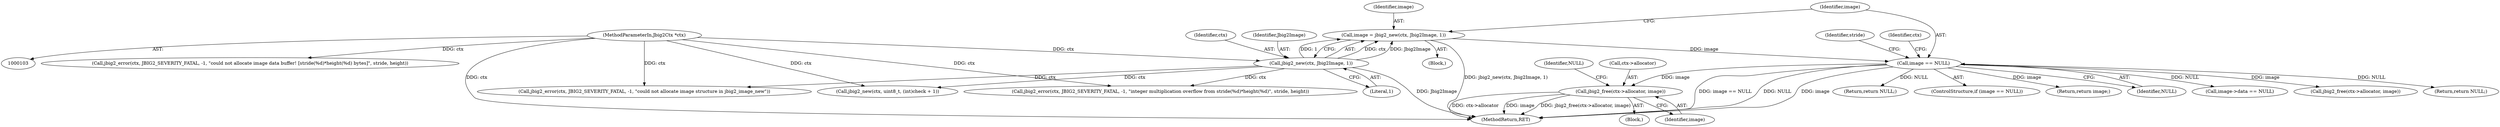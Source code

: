 digraph "0_ghostscript_e698d5c11d27212aa1098bc5b1673a3378563092_5@API" {
"1000163" [label="(Call,jbig2_free(ctx->allocator, image))"];
"1000118" [label="(Call,image == NULL)"];
"1000111" [label="(Call,image = jbig2_new(ctx, Jbig2Image, 1))"];
"1000113" [label="(Call,jbig2_new(ctx, Jbig2Image, 1))"];
"1000104" [label="(MethodParameterIn,Jbig2Ctx *ctx)"];
"1000154" [label="(Block,)"];
"1000128" [label="(Return,return NULL;)"];
"1000168" [label="(Return,return NULL;)"];
"1000189" [label="(Call,jbig2_error(ctx, JBIG2_SEVERITY_FATAL, -1, \"could not allocate image data buffer! [stride(%d)*height(%d) bytes]\", stride, height))"];
"1000112" [label="(Identifier,image)"];
"1000119" [label="(Identifier,image)"];
"1000163" [label="(Call,jbig2_free(ctx->allocator, image))"];
"1000117" [label="(ControlStructure,if (image == NULL))"];
"1000155" [label="(Call,jbig2_error(ctx, JBIG2_SEVERITY_FATAL, -1, \"integer multiplication overflow from stride(%d)*height(%d)\", stride, height))"];
"1000169" [label="(Identifier,NULL)"];
"1000122" [label="(Call,jbig2_error(ctx, JBIG2_SEVERITY_FATAL, -1, \"could not allocate image structure in jbig2_image_new\"))"];
"1000224" [label="(Return,return image;)"];
"1000226" [label="(MethodReturn,RET)"];
"1000120" [label="(Identifier,NULL)"];
"1000113" [label="(Call,jbig2_new(ctx, Jbig2Image, 1))"];
"1000174" [label="(Call,jbig2_new(ctx, uint8_t, (int)check + 1))"];
"1000131" [label="(Identifier,stride)"];
"1000104" [label="(MethodParameterIn,Jbig2Ctx *ctx)"];
"1000107" [label="(Block,)"];
"1000116" [label="(Literal,1)"];
"1000164" [label="(Call,ctx->allocator)"];
"1000118" [label="(Call,image == NULL)"];
"1000115" [label="(Identifier,Jbig2Image)"];
"1000114" [label="(Identifier,ctx)"];
"1000123" [label="(Identifier,ctx)"];
"1000167" [label="(Identifier,image)"];
"1000183" [label="(Call,image->data == NULL)"];
"1000111" [label="(Call,image = jbig2_new(ctx, Jbig2Image, 1))"];
"1000197" [label="(Call,jbig2_free(ctx->allocator, image))"];
"1000163" -> "1000154"  [label="AST: "];
"1000163" -> "1000167"  [label="CFG: "];
"1000164" -> "1000163"  [label="AST: "];
"1000167" -> "1000163"  [label="AST: "];
"1000169" -> "1000163"  [label="CFG: "];
"1000163" -> "1000226"  [label="DDG: ctx->allocator"];
"1000163" -> "1000226"  [label="DDG: image"];
"1000163" -> "1000226"  [label="DDG: jbig2_free(ctx->allocator, image)"];
"1000118" -> "1000163"  [label="DDG: image"];
"1000118" -> "1000117"  [label="AST: "];
"1000118" -> "1000120"  [label="CFG: "];
"1000119" -> "1000118"  [label="AST: "];
"1000120" -> "1000118"  [label="AST: "];
"1000123" -> "1000118"  [label="CFG: "];
"1000131" -> "1000118"  [label="CFG: "];
"1000118" -> "1000226"  [label="DDG: image == NULL"];
"1000118" -> "1000226"  [label="DDG: NULL"];
"1000118" -> "1000226"  [label="DDG: image"];
"1000111" -> "1000118"  [label="DDG: image"];
"1000118" -> "1000128"  [label="DDG: NULL"];
"1000118" -> "1000168"  [label="DDG: NULL"];
"1000118" -> "1000183"  [label="DDG: NULL"];
"1000118" -> "1000197"  [label="DDG: image"];
"1000118" -> "1000224"  [label="DDG: image"];
"1000111" -> "1000107"  [label="AST: "];
"1000111" -> "1000113"  [label="CFG: "];
"1000112" -> "1000111"  [label="AST: "];
"1000113" -> "1000111"  [label="AST: "];
"1000119" -> "1000111"  [label="CFG: "];
"1000111" -> "1000226"  [label="DDG: jbig2_new(ctx, Jbig2Image, 1)"];
"1000113" -> "1000111"  [label="DDG: ctx"];
"1000113" -> "1000111"  [label="DDG: Jbig2Image"];
"1000113" -> "1000111"  [label="DDG: 1"];
"1000113" -> "1000116"  [label="CFG: "];
"1000114" -> "1000113"  [label="AST: "];
"1000115" -> "1000113"  [label="AST: "];
"1000116" -> "1000113"  [label="AST: "];
"1000113" -> "1000226"  [label="DDG: Jbig2Image"];
"1000104" -> "1000113"  [label="DDG: ctx"];
"1000113" -> "1000122"  [label="DDG: ctx"];
"1000113" -> "1000155"  [label="DDG: ctx"];
"1000113" -> "1000174"  [label="DDG: ctx"];
"1000104" -> "1000103"  [label="AST: "];
"1000104" -> "1000226"  [label="DDG: ctx"];
"1000104" -> "1000122"  [label="DDG: ctx"];
"1000104" -> "1000155"  [label="DDG: ctx"];
"1000104" -> "1000174"  [label="DDG: ctx"];
"1000104" -> "1000189"  [label="DDG: ctx"];
}
